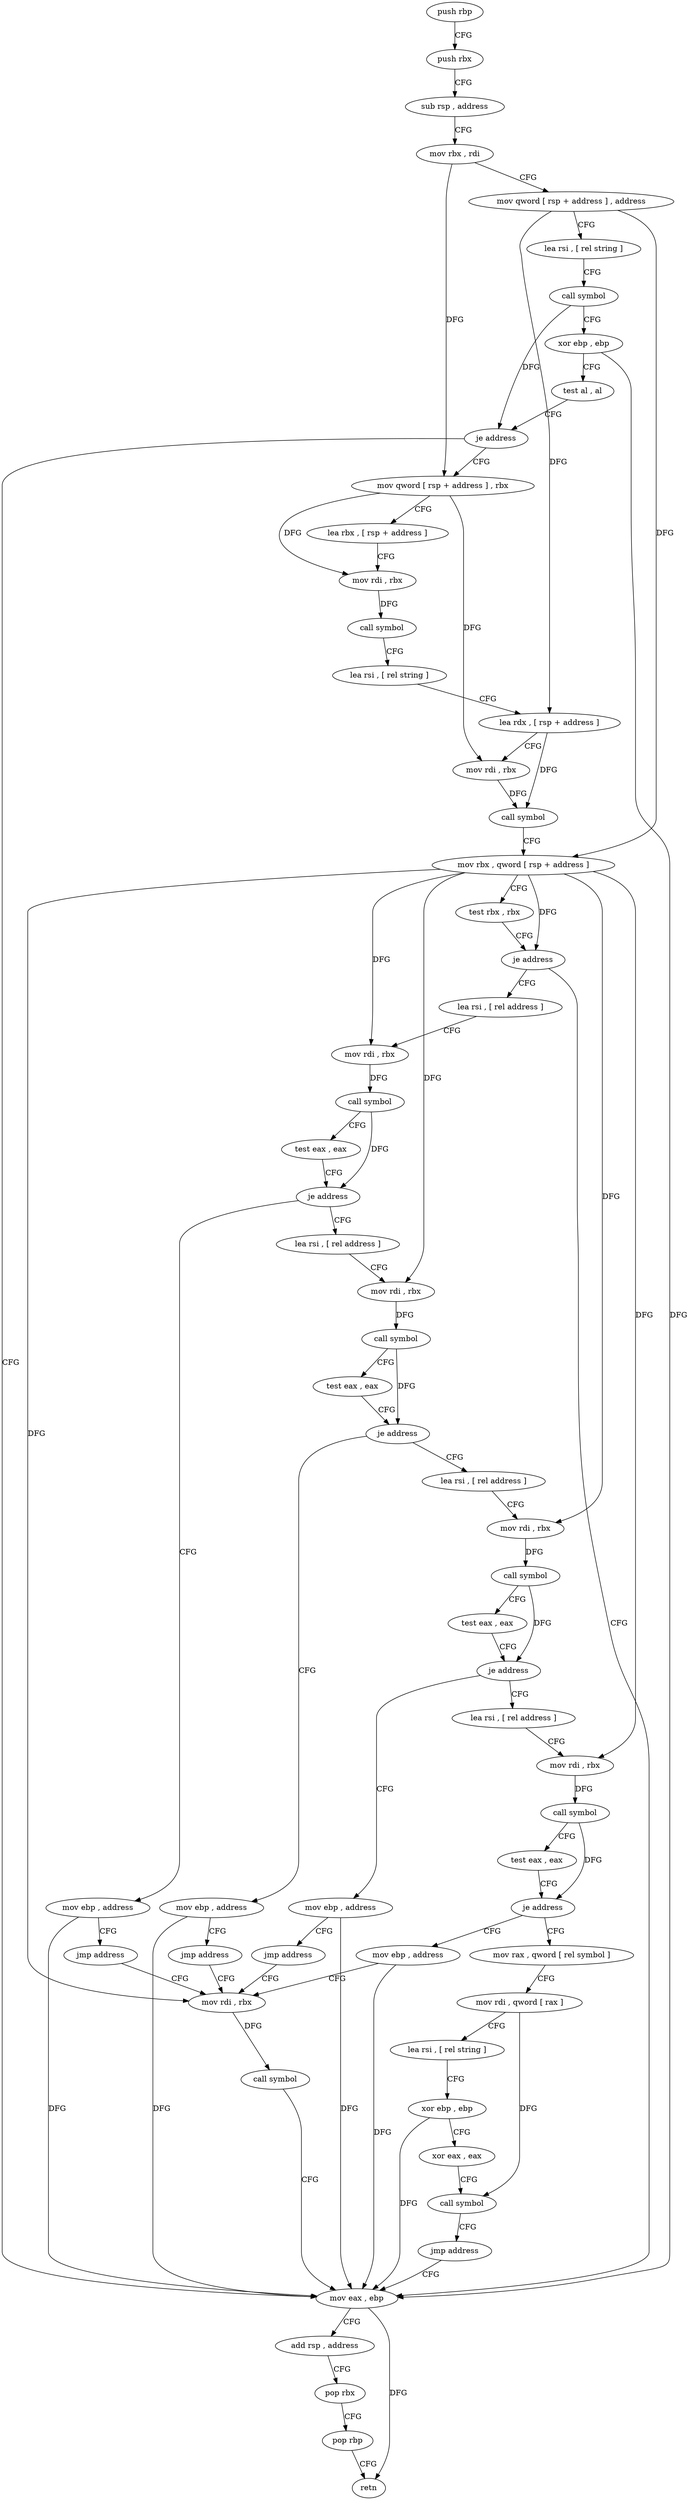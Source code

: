 digraph "func" {
"78752" [label = "push rbp" ]
"78753" [label = "push rbx" ]
"78754" [label = "sub rsp , address" ]
"78758" [label = "mov rbx , rdi" ]
"78761" [label = "mov qword [ rsp + address ] , address" ]
"78770" [label = "lea rsi , [ rel string ]" ]
"78777" [label = "call symbol" ]
"78782" [label = "xor ebp , ebp" ]
"78784" [label = "test al , al" ]
"78786" [label = "je address" ]
"78982" [label = "mov eax , ebp" ]
"78792" [label = "mov qword [ rsp + address ] , rbx" ]
"78984" [label = "add rsp , address" ]
"78988" [label = "pop rbx" ]
"78989" [label = "pop rbp" ]
"78990" [label = "retn" ]
"78797" [label = "lea rbx , [ rsp + address ]" ]
"78802" [label = "mov rdi , rbx" ]
"78805" [label = "call symbol" ]
"78810" [label = "lea rsi , [ rel string ]" ]
"78817" [label = "lea rdx , [ rsp + address ]" ]
"78822" [label = "mov rdi , rbx" ]
"78825" [label = "call symbol" ]
"78830" [label = "mov rbx , qword [ rsp + address ]" ]
"78835" [label = "test rbx , rbx" ]
"78838" [label = "je address" ]
"78844" [label = "lea rsi , [ rel address ]" ]
"78851" [label = "mov rdi , rbx" ]
"78854" [label = "call symbol" ]
"78859" [label = "test eax , eax" ]
"78861" [label = "je address" ]
"78948" [label = "mov ebp , address" ]
"78863" [label = "lea rsi , [ rel address ]" ]
"78953" [label = "jmp address" ]
"78974" [label = "mov rdi , rbx" ]
"78870" [label = "mov rdi , rbx" ]
"78873" [label = "call symbol" ]
"78878" [label = "test eax , eax" ]
"78880" [label = "je address" ]
"78955" [label = "mov ebp , address" ]
"78882" [label = "lea rsi , [ rel address ]" ]
"78977" [label = "call symbol" ]
"78960" [label = "jmp address" ]
"78889" [label = "mov rdi , rbx" ]
"78892" [label = "call symbol" ]
"78897" [label = "test eax , eax" ]
"78899" [label = "je address" ]
"78962" [label = "mov ebp , address" ]
"78901" [label = "lea rsi , [ rel address ]" ]
"78967" [label = "jmp address" ]
"78908" [label = "mov rdi , rbx" ]
"78911" [label = "call symbol" ]
"78916" [label = "test eax , eax" ]
"78918" [label = "je address" ]
"78969" [label = "mov ebp , address" ]
"78920" [label = "mov rax , qword [ rel symbol ]" ]
"78927" [label = "mov rdi , qword [ rax ]" ]
"78930" [label = "lea rsi , [ rel string ]" ]
"78937" [label = "xor ebp , ebp" ]
"78939" [label = "xor eax , eax" ]
"78941" [label = "call symbol" ]
"78946" [label = "jmp address" ]
"78752" -> "78753" [ label = "CFG" ]
"78753" -> "78754" [ label = "CFG" ]
"78754" -> "78758" [ label = "CFG" ]
"78758" -> "78761" [ label = "CFG" ]
"78758" -> "78792" [ label = "DFG" ]
"78761" -> "78770" [ label = "CFG" ]
"78761" -> "78830" [ label = "DFG" ]
"78761" -> "78817" [ label = "DFG" ]
"78770" -> "78777" [ label = "CFG" ]
"78777" -> "78782" [ label = "CFG" ]
"78777" -> "78786" [ label = "DFG" ]
"78782" -> "78784" [ label = "CFG" ]
"78782" -> "78982" [ label = "DFG" ]
"78784" -> "78786" [ label = "CFG" ]
"78786" -> "78982" [ label = "CFG" ]
"78786" -> "78792" [ label = "CFG" ]
"78982" -> "78984" [ label = "CFG" ]
"78982" -> "78990" [ label = "DFG" ]
"78792" -> "78797" [ label = "CFG" ]
"78792" -> "78802" [ label = "DFG" ]
"78792" -> "78822" [ label = "DFG" ]
"78984" -> "78988" [ label = "CFG" ]
"78988" -> "78989" [ label = "CFG" ]
"78989" -> "78990" [ label = "CFG" ]
"78797" -> "78802" [ label = "CFG" ]
"78802" -> "78805" [ label = "DFG" ]
"78805" -> "78810" [ label = "CFG" ]
"78810" -> "78817" [ label = "CFG" ]
"78817" -> "78822" [ label = "CFG" ]
"78817" -> "78825" [ label = "DFG" ]
"78822" -> "78825" [ label = "DFG" ]
"78825" -> "78830" [ label = "CFG" ]
"78830" -> "78835" [ label = "CFG" ]
"78830" -> "78838" [ label = "DFG" ]
"78830" -> "78851" [ label = "DFG" ]
"78830" -> "78870" [ label = "DFG" ]
"78830" -> "78974" [ label = "DFG" ]
"78830" -> "78889" [ label = "DFG" ]
"78830" -> "78908" [ label = "DFG" ]
"78835" -> "78838" [ label = "CFG" ]
"78838" -> "78982" [ label = "CFG" ]
"78838" -> "78844" [ label = "CFG" ]
"78844" -> "78851" [ label = "CFG" ]
"78851" -> "78854" [ label = "DFG" ]
"78854" -> "78859" [ label = "CFG" ]
"78854" -> "78861" [ label = "DFG" ]
"78859" -> "78861" [ label = "CFG" ]
"78861" -> "78948" [ label = "CFG" ]
"78861" -> "78863" [ label = "CFG" ]
"78948" -> "78953" [ label = "CFG" ]
"78948" -> "78982" [ label = "DFG" ]
"78863" -> "78870" [ label = "CFG" ]
"78953" -> "78974" [ label = "CFG" ]
"78974" -> "78977" [ label = "DFG" ]
"78870" -> "78873" [ label = "DFG" ]
"78873" -> "78878" [ label = "CFG" ]
"78873" -> "78880" [ label = "DFG" ]
"78878" -> "78880" [ label = "CFG" ]
"78880" -> "78955" [ label = "CFG" ]
"78880" -> "78882" [ label = "CFG" ]
"78955" -> "78960" [ label = "CFG" ]
"78955" -> "78982" [ label = "DFG" ]
"78882" -> "78889" [ label = "CFG" ]
"78977" -> "78982" [ label = "CFG" ]
"78960" -> "78974" [ label = "CFG" ]
"78889" -> "78892" [ label = "DFG" ]
"78892" -> "78897" [ label = "CFG" ]
"78892" -> "78899" [ label = "DFG" ]
"78897" -> "78899" [ label = "CFG" ]
"78899" -> "78962" [ label = "CFG" ]
"78899" -> "78901" [ label = "CFG" ]
"78962" -> "78967" [ label = "CFG" ]
"78962" -> "78982" [ label = "DFG" ]
"78901" -> "78908" [ label = "CFG" ]
"78967" -> "78974" [ label = "CFG" ]
"78908" -> "78911" [ label = "DFG" ]
"78911" -> "78916" [ label = "CFG" ]
"78911" -> "78918" [ label = "DFG" ]
"78916" -> "78918" [ label = "CFG" ]
"78918" -> "78969" [ label = "CFG" ]
"78918" -> "78920" [ label = "CFG" ]
"78969" -> "78974" [ label = "CFG" ]
"78969" -> "78982" [ label = "DFG" ]
"78920" -> "78927" [ label = "CFG" ]
"78927" -> "78930" [ label = "CFG" ]
"78927" -> "78941" [ label = "DFG" ]
"78930" -> "78937" [ label = "CFG" ]
"78937" -> "78939" [ label = "CFG" ]
"78937" -> "78982" [ label = "DFG" ]
"78939" -> "78941" [ label = "CFG" ]
"78941" -> "78946" [ label = "CFG" ]
"78946" -> "78982" [ label = "CFG" ]
}
